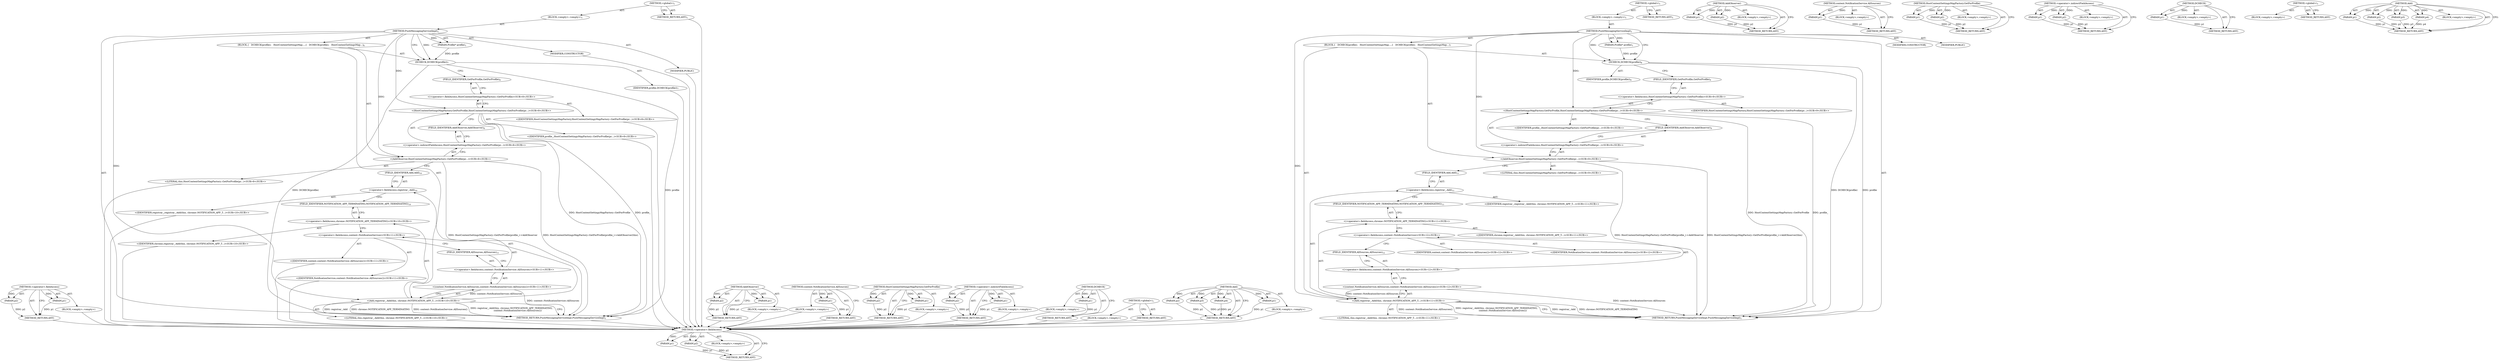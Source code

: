 digraph "Add" {
vulnerable_78 [label=<(METHOD,&lt;operator&gt;.fieldAccess)>];
vulnerable_79 [label=<(PARAM,p1)>];
vulnerable_80 [label=<(PARAM,p2)>];
vulnerable_81 [label=<(BLOCK,&lt;empty&gt;,&lt;empty&gt;)>];
vulnerable_82 [label=<(METHOD_RETURN,ANY)>];
vulnerable_6 [label=<(METHOD,&lt;global&gt;)<SUB>1</SUB>>];
vulnerable_7 [label=<(BLOCK,&lt;empty&gt;,&lt;empty&gt;)<SUB>1</SUB>>];
vulnerable_8 [label=<(METHOD,PushMessagingServiceImpl)<SUB>1</SUB>>];
vulnerable_9 [label=<(PARAM,Profile* profile)<SUB>1</SUB>>];
vulnerable_10 [label=<(BLOCK,{
   DCHECK(profile);
   HostContentSettingsMap...,{
   DCHECK(profile);
   HostContentSettingsMap...)<SUB>7</SUB>>];
vulnerable_11 [label=<(DCHECK,DCHECK(profile))<SUB>8</SUB>>];
vulnerable_12 [label=<(IDENTIFIER,profile,DCHECK(profile))<SUB>8</SUB>>];
vulnerable_13 [label="<(AddObserver,HostContentSettingsMapFactory::GetForProfile(pr...)<SUB>9</SUB>>"];
vulnerable_14 [label="<(&lt;operator&gt;.indirectFieldAccess,HostContentSettingsMapFactory::GetForProfile(pr...)<SUB>9</SUB>>"];
vulnerable_15 [label="<(HostContentSettingsMapFactory.GetForProfile,HostContentSettingsMapFactory::GetForProfile(pr...)<SUB>9</SUB>>"];
vulnerable_16 [label="<(&lt;operator&gt;.fieldAccess,HostContentSettingsMapFactory::GetForProfile)<SUB>9</SUB>>"];
vulnerable_17 [label="<(IDENTIFIER,HostContentSettingsMapFactory,HostContentSettingsMapFactory::GetForProfile(pr...)<SUB>9</SUB>>"];
vulnerable_18 [label=<(FIELD_IDENTIFIER,GetForProfile,GetForProfile)<SUB>9</SUB>>];
vulnerable_19 [label="<(IDENTIFIER,profile_,HostContentSettingsMapFactory::GetForProfile(pr...)<SUB>9</SUB>>"];
vulnerable_20 [label=<(FIELD_IDENTIFIER,AddObserver,AddObserver)<SUB>9</SUB>>];
vulnerable_21 [label="<(LITERAL,this,HostContentSettingsMapFactory::GetForProfile(pr...)<SUB>9</SUB>>"];
vulnerable_22 [label="<(Add,registrar_.Add(this, chrome::NOTIFICATION_APP_T...)<SUB>11</SUB>>"];
vulnerable_23 [label=<(&lt;operator&gt;.fieldAccess,registrar_.Add)<SUB>11</SUB>>];
vulnerable_24 [label="<(IDENTIFIER,registrar_,registrar_.Add(this, chrome::NOTIFICATION_APP_T...)<SUB>11</SUB>>"];
vulnerable_25 [label=<(FIELD_IDENTIFIER,Add,Add)<SUB>11</SUB>>];
vulnerable_26 [label="<(LITERAL,this,registrar_.Add(this, chrome::NOTIFICATION_APP_T...)<SUB>11</SUB>>"];
vulnerable_27 [label="<(&lt;operator&gt;.fieldAccess,chrome::NOTIFICATION_APP_TERMINATING)<SUB>11</SUB>>"];
vulnerable_28 [label="<(IDENTIFIER,chrome,registrar_.Add(this, chrome::NOTIFICATION_APP_T...)<SUB>11</SUB>>"];
vulnerable_29 [label=<(FIELD_IDENTIFIER,NOTIFICATION_APP_TERMINATING,NOTIFICATION_APP_TERMINATING)<SUB>11</SUB>>];
vulnerable_30 [label="<(content.NotificationService.AllSources,content::NotificationService::AllSources())<SUB>12</SUB>>"];
vulnerable_31 [label="<(&lt;operator&gt;.fieldAccess,content::NotificationService::AllSources)<SUB>12</SUB>>"];
vulnerable_32 [label="<(&lt;operator&gt;.fieldAccess,content::NotificationService)<SUB>12</SUB>>"];
vulnerable_33 [label="<(IDENTIFIER,content,content::NotificationService::AllSources())<SUB>12</SUB>>"];
vulnerable_34 [label="<(IDENTIFIER,NotificationService,content::NotificationService::AllSources())<SUB>12</SUB>>"];
vulnerable_35 [label=<(FIELD_IDENTIFIER,AllSources,AllSources)<SUB>12</SUB>>];
vulnerable_36 [label=<(MODIFIER,CONSTRUCTOR)>];
vulnerable_37 [label=<(MODIFIER,PUBLIC)>];
vulnerable_38 [label=<(METHOD_RETURN,PushMessagingServiceImpl.PushMessagingServiceImpl)<SUB>1</SUB>>];
vulnerable_40 [label=<(METHOD_RETURN,ANY)<SUB>1</SUB>>];
vulnerable_63 [label=<(METHOD,AddObserver)>];
vulnerable_64 [label=<(PARAM,p1)>];
vulnerable_65 [label=<(PARAM,p2)>];
vulnerable_66 [label=<(BLOCK,&lt;empty&gt;,&lt;empty&gt;)>];
vulnerable_67 [label=<(METHOD_RETURN,ANY)>];
vulnerable_90 [label=<(METHOD,content.NotificationService.AllSources)>];
vulnerable_91 [label=<(PARAM,p1)>];
vulnerable_92 [label=<(BLOCK,&lt;empty&gt;,&lt;empty&gt;)>];
vulnerable_93 [label=<(METHOD_RETURN,ANY)>];
vulnerable_73 [label=<(METHOD,HostContentSettingsMapFactory.GetForProfile)>];
vulnerable_74 [label=<(PARAM,p1)>];
vulnerable_75 [label=<(PARAM,p2)>];
vulnerable_76 [label=<(BLOCK,&lt;empty&gt;,&lt;empty&gt;)>];
vulnerable_77 [label=<(METHOD_RETURN,ANY)>];
vulnerable_68 [label=<(METHOD,&lt;operator&gt;.indirectFieldAccess)>];
vulnerable_69 [label=<(PARAM,p1)>];
vulnerable_70 [label=<(PARAM,p2)>];
vulnerable_71 [label=<(BLOCK,&lt;empty&gt;,&lt;empty&gt;)>];
vulnerable_72 [label=<(METHOD_RETURN,ANY)>];
vulnerable_59 [label=<(METHOD,DCHECK)>];
vulnerable_60 [label=<(PARAM,p1)>];
vulnerable_61 [label=<(BLOCK,&lt;empty&gt;,&lt;empty&gt;)>];
vulnerable_62 [label=<(METHOD_RETURN,ANY)>];
vulnerable_53 [label=<(METHOD,&lt;global&gt;)<SUB>1</SUB>>];
vulnerable_54 [label=<(BLOCK,&lt;empty&gt;,&lt;empty&gt;)>];
vulnerable_55 [label=<(METHOD_RETURN,ANY)>];
vulnerable_83 [label=<(METHOD,Add)>];
vulnerable_84 [label=<(PARAM,p1)>];
vulnerable_85 [label=<(PARAM,p2)>];
vulnerable_86 [label=<(PARAM,p3)>];
vulnerable_87 [label=<(PARAM,p4)>];
vulnerable_88 [label=<(BLOCK,&lt;empty&gt;,&lt;empty&gt;)>];
vulnerable_89 [label=<(METHOD_RETURN,ANY)>];
fixed_78 [label=<(METHOD,&lt;operator&gt;.fieldAccess)>];
fixed_79 [label=<(PARAM,p1)>];
fixed_80 [label=<(PARAM,p2)>];
fixed_81 [label=<(BLOCK,&lt;empty&gt;,&lt;empty&gt;)>];
fixed_82 [label=<(METHOD_RETURN,ANY)>];
fixed_6 [label=<(METHOD,&lt;global&gt;)<SUB>1</SUB>>];
fixed_7 [label=<(BLOCK,&lt;empty&gt;,&lt;empty&gt;)<SUB>1</SUB>>];
fixed_8 [label=<(METHOD,PushMessagingServiceImpl)<SUB>1</SUB>>];
fixed_9 [label=<(PARAM,Profile* profile)<SUB>1</SUB>>];
fixed_10 [label=<(BLOCK,{
   DCHECK(profile);
   HostContentSettingsMap...,{
   DCHECK(profile);
   HostContentSettingsMap...)<SUB>6</SUB>>];
fixed_11 [label=<(DCHECK,DCHECK(profile))<SUB>7</SUB>>];
fixed_12 [label=<(IDENTIFIER,profile,DCHECK(profile))<SUB>7</SUB>>];
fixed_13 [label="<(AddObserver,HostContentSettingsMapFactory::GetForProfile(pr...)<SUB>8</SUB>>"];
fixed_14 [label="<(&lt;operator&gt;.indirectFieldAccess,HostContentSettingsMapFactory::GetForProfile(pr...)<SUB>8</SUB>>"];
fixed_15 [label="<(HostContentSettingsMapFactory.GetForProfile,HostContentSettingsMapFactory::GetForProfile(pr...)<SUB>8</SUB>>"];
fixed_16 [label="<(&lt;operator&gt;.fieldAccess,HostContentSettingsMapFactory::GetForProfile)<SUB>8</SUB>>"];
fixed_17 [label="<(IDENTIFIER,HostContentSettingsMapFactory,HostContentSettingsMapFactory::GetForProfile(pr...)<SUB>8</SUB>>"];
fixed_18 [label=<(FIELD_IDENTIFIER,GetForProfile,GetForProfile)<SUB>8</SUB>>];
fixed_19 [label="<(IDENTIFIER,profile_,HostContentSettingsMapFactory::GetForProfile(pr...)<SUB>8</SUB>>"];
fixed_20 [label=<(FIELD_IDENTIFIER,AddObserver,AddObserver)<SUB>8</SUB>>];
fixed_21 [label="<(LITERAL,this,HostContentSettingsMapFactory::GetForProfile(pr...)<SUB>8</SUB>>"];
fixed_22 [label="<(Add,registrar_.Add(this, chrome::NOTIFICATION_APP_T...)<SUB>10</SUB>>"];
fixed_23 [label=<(&lt;operator&gt;.fieldAccess,registrar_.Add)<SUB>10</SUB>>];
fixed_24 [label="<(IDENTIFIER,registrar_,registrar_.Add(this, chrome::NOTIFICATION_APP_T...)<SUB>10</SUB>>"];
fixed_25 [label=<(FIELD_IDENTIFIER,Add,Add)<SUB>10</SUB>>];
fixed_26 [label="<(LITERAL,this,registrar_.Add(this, chrome::NOTIFICATION_APP_T...)<SUB>10</SUB>>"];
fixed_27 [label="<(&lt;operator&gt;.fieldAccess,chrome::NOTIFICATION_APP_TERMINATING)<SUB>10</SUB>>"];
fixed_28 [label="<(IDENTIFIER,chrome,registrar_.Add(this, chrome::NOTIFICATION_APP_T...)<SUB>10</SUB>>"];
fixed_29 [label=<(FIELD_IDENTIFIER,NOTIFICATION_APP_TERMINATING,NOTIFICATION_APP_TERMINATING)<SUB>10</SUB>>];
fixed_30 [label="<(content.NotificationService.AllSources,content::NotificationService::AllSources())<SUB>11</SUB>>"];
fixed_31 [label="<(&lt;operator&gt;.fieldAccess,content::NotificationService::AllSources)<SUB>11</SUB>>"];
fixed_32 [label="<(&lt;operator&gt;.fieldAccess,content::NotificationService)<SUB>11</SUB>>"];
fixed_33 [label="<(IDENTIFIER,content,content::NotificationService::AllSources())<SUB>11</SUB>>"];
fixed_34 [label="<(IDENTIFIER,NotificationService,content::NotificationService::AllSources())<SUB>11</SUB>>"];
fixed_35 [label=<(FIELD_IDENTIFIER,AllSources,AllSources)<SUB>11</SUB>>];
fixed_36 [label=<(MODIFIER,CONSTRUCTOR)>];
fixed_37 [label=<(MODIFIER,PUBLIC)>];
fixed_38 [label=<(METHOD_RETURN,PushMessagingServiceImpl.PushMessagingServiceImpl)<SUB>1</SUB>>];
fixed_40 [label=<(METHOD_RETURN,ANY)<SUB>1</SUB>>];
fixed_63 [label=<(METHOD,AddObserver)>];
fixed_64 [label=<(PARAM,p1)>];
fixed_65 [label=<(PARAM,p2)>];
fixed_66 [label=<(BLOCK,&lt;empty&gt;,&lt;empty&gt;)>];
fixed_67 [label=<(METHOD_RETURN,ANY)>];
fixed_90 [label=<(METHOD,content.NotificationService.AllSources)>];
fixed_91 [label=<(PARAM,p1)>];
fixed_92 [label=<(BLOCK,&lt;empty&gt;,&lt;empty&gt;)>];
fixed_93 [label=<(METHOD_RETURN,ANY)>];
fixed_73 [label=<(METHOD,HostContentSettingsMapFactory.GetForProfile)>];
fixed_74 [label=<(PARAM,p1)>];
fixed_75 [label=<(PARAM,p2)>];
fixed_76 [label=<(BLOCK,&lt;empty&gt;,&lt;empty&gt;)>];
fixed_77 [label=<(METHOD_RETURN,ANY)>];
fixed_68 [label=<(METHOD,&lt;operator&gt;.indirectFieldAccess)>];
fixed_69 [label=<(PARAM,p1)>];
fixed_70 [label=<(PARAM,p2)>];
fixed_71 [label=<(BLOCK,&lt;empty&gt;,&lt;empty&gt;)>];
fixed_72 [label=<(METHOD_RETURN,ANY)>];
fixed_59 [label=<(METHOD,DCHECK)>];
fixed_60 [label=<(PARAM,p1)>];
fixed_61 [label=<(BLOCK,&lt;empty&gt;,&lt;empty&gt;)>];
fixed_62 [label=<(METHOD_RETURN,ANY)>];
fixed_53 [label=<(METHOD,&lt;global&gt;)<SUB>1</SUB>>];
fixed_54 [label=<(BLOCK,&lt;empty&gt;,&lt;empty&gt;)>];
fixed_55 [label=<(METHOD_RETURN,ANY)>];
fixed_83 [label=<(METHOD,Add)>];
fixed_84 [label=<(PARAM,p1)>];
fixed_85 [label=<(PARAM,p2)>];
fixed_86 [label=<(PARAM,p3)>];
fixed_87 [label=<(PARAM,p4)>];
fixed_88 [label=<(BLOCK,&lt;empty&gt;,&lt;empty&gt;)>];
fixed_89 [label=<(METHOD_RETURN,ANY)>];
vulnerable_78 -> vulnerable_79  [key=0, label="AST: "];
vulnerable_78 -> vulnerable_79  [key=1, label="DDG: "];
vulnerable_78 -> vulnerable_81  [key=0, label="AST: "];
vulnerable_78 -> vulnerable_80  [key=0, label="AST: "];
vulnerable_78 -> vulnerable_80  [key=1, label="DDG: "];
vulnerable_78 -> vulnerable_82  [key=0, label="AST: "];
vulnerable_78 -> vulnerable_82  [key=1, label="CFG: "];
vulnerable_79 -> vulnerable_82  [key=0, label="DDG: p1"];
vulnerable_80 -> vulnerable_82  [key=0, label="DDG: p2"];
vulnerable_6 -> vulnerable_7  [key=0, label="AST: "];
vulnerable_6 -> vulnerable_40  [key=0, label="AST: "];
vulnerable_6 -> vulnerable_40  [key=1, label="CFG: "];
vulnerable_7 -> vulnerable_8  [key=0, label="AST: "];
vulnerable_8 -> vulnerable_9  [key=0, label="AST: "];
vulnerable_8 -> vulnerable_9  [key=1, label="DDG: "];
vulnerable_8 -> vulnerable_10  [key=0, label="AST: "];
vulnerable_8 -> vulnerable_36  [key=0, label="AST: "];
vulnerable_8 -> vulnerable_37  [key=0, label="AST: "];
vulnerable_8 -> vulnerable_38  [key=0, label="AST: "];
vulnerable_8 -> vulnerable_11  [key=0, label="CFG: "];
vulnerable_8 -> vulnerable_11  [key=1, label="DDG: "];
vulnerable_8 -> vulnerable_13  [key=0, label="DDG: "];
vulnerable_8 -> vulnerable_22  [key=0, label="DDG: "];
vulnerable_8 -> vulnerable_15  [key=0, label="DDG: "];
vulnerable_9 -> vulnerable_11  [key=0, label="DDG: profile"];
vulnerable_10 -> vulnerable_11  [key=0, label="AST: "];
vulnerable_10 -> vulnerable_13  [key=0, label="AST: "];
vulnerable_10 -> vulnerable_22  [key=0, label="AST: "];
vulnerable_11 -> vulnerable_12  [key=0, label="AST: "];
vulnerable_11 -> vulnerable_18  [key=0, label="CFG: "];
vulnerable_11 -> vulnerable_38  [key=0, label="DDG: profile"];
vulnerable_11 -> vulnerable_38  [key=1, label="DDG: DCHECK(profile)"];
vulnerable_13 -> vulnerable_14  [key=0, label="AST: "];
vulnerable_13 -> vulnerable_21  [key=0, label="AST: "];
vulnerable_13 -> vulnerable_25  [key=0, label="CFG: "];
vulnerable_13 -> vulnerable_38  [key=0, label="DDG: HostContentSettingsMapFactory::GetForProfile(profile_)-&gt;AddObserver"];
vulnerable_13 -> vulnerable_38  [key=1, label="DDG: HostContentSettingsMapFactory::GetForProfile(profile_)-&gt;AddObserver(this)"];
vulnerable_14 -> vulnerable_15  [key=0, label="AST: "];
vulnerable_14 -> vulnerable_20  [key=0, label="AST: "];
vulnerable_14 -> vulnerable_13  [key=0, label="CFG: "];
vulnerable_15 -> vulnerable_16  [key=0, label="AST: "];
vulnerable_15 -> vulnerable_19  [key=0, label="AST: "];
vulnerable_15 -> vulnerable_20  [key=0, label="CFG: "];
vulnerable_15 -> vulnerable_38  [key=0, label="DDG: HostContentSettingsMapFactory::GetForProfile"];
vulnerable_15 -> vulnerable_38  [key=1, label="DDG: profile_"];
vulnerable_16 -> vulnerable_17  [key=0, label="AST: "];
vulnerable_16 -> vulnerable_18  [key=0, label="AST: "];
vulnerable_16 -> vulnerable_15  [key=0, label="CFG: "];
vulnerable_18 -> vulnerable_16  [key=0, label="CFG: "];
vulnerable_20 -> vulnerable_14  [key=0, label="CFG: "];
vulnerable_22 -> vulnerable_23  [key=0, label="AST: "];
vulnerable_22 -> vulnerable_26  [key=0, label="AST: "];
vulnerable_22 -> vulnerable_27  [key=0, label="AST: "];
vulnerable_22 -> vulnerable_30  [key=0, label="AST: "];
vulnerable_22 -> vulnerable_38  [key=0, label="CFG: "];
vulnerable_22 -> vulnerable_38  [key=1, label="DDG: registrar_.Add"];
vulnerable_22 -> vulnerable_38  [key=2, label="DDG: chrome::NOTIFICATION_APP_TERMINATING"];
vulnerable_22 -> vulnerable_38  [key=3, label="DDG: content::NotificationService::AllSources()"];
vulnerable_22 -> vulnerable_38  [key=4, label="DDG: registrar_.Add(this, chrome::NOTIFICATION_APP_TERMINATING,
                 content::NotificationService::AllSources())"];
vulnerable_23 -> vulnerable_24  [key=0, label="AST: "];
vulnerable_23 -> vulnerable_25  [key=0, label="AST: "];
vulnerable_23 -> vulnerable_29  [key=0, label="CFG: "];
vulnerable_25 -> vulnerable_23  [key=0, label="CFG: "];
vulnerable_27 -> vulnerable_28  [key=0, label="AST: "];
vulnerable_27 -> vulnerable_29  [key=0, label="AST: "];
vulnerable_27 -> vulnerable_32  [key=0, label="CFG: "];
vulnerable_29 -> vulnerable_27  [key=0, label="CFG: "];
vulnerable_30 -> vulnerable_31  [key=0, label="AST: "];
vulnerable_30 -> vulnerable_22  [key=0, label="CFG: "];
vulnerable_30 -> vulnerable_22  [key=1, label="DDG: content::NotificationService::AllSources"];
vulnerable_30 -> vulnerable_38  [key=0, label="DDG: content::NotificationService::AllSources"];
vulnerable_31 -> vulnerable_32  [key=0, label="AST: "];
vulnerable_31 -> vulnerable_35  [key=0, label="AST: "];
vulnerable_31 -> vulnerable_30  [key=0, label="CFG: "];
vulnerable_32 -> vulnerable_33  [key=0, label="AST: "];
vulnerable_32 -> vulnerable_34  [key=0, label="AST: "];
vulnerable_32 -> vulnerable_35  [key=0, label="CFG: "];
vulnerable_35 -> vulnerable_31  [key=0, label="CFG: "];
vulnerable_63 -> vulnerable_64  [key=0, label="AST: "];
vulnerable_63 -> vulnerable_64  [key=1, label="DDG: "];
vulnerable_63 -> vulnerable_66  [key=0, label="AST: "];
vulnerable_63 -> vulnerable_65  [key=0, label="AST: "];
vulnerable_63 -> vulnerable_65  [key=1, label="DDG: "];
vulnerable_63 -> vulnerable_67  [key=0, label="AST: "];
vulnerable_63 -> vulnerable_67  [key=1, label="CFG: "];
vulnerable_64 -> vulnerable_67  [key=0, label="DDG: p1"];
vulnerable_65 -> vulnerable_67  [key=0, label="DDG: p2"];
vulnerable_90 -> vulnerable_91  [key=0, label="AST: "];
vulnerable_90 -> vulnerable_91  [key=1, label="DDG: "];
vulnerable_90 -> vulnerable_92  [key=0, label="AST: "];
vulnerable_90 -> vulnerable_93  [key=0, label="AST: "];
vulnerable_90 -> vulnerable_93  [key=1, label="CFG: "];
vulnerable_91 -> vulnerable_93  [key=0, label="DDG: p1"];
vulnerable_73 -> vulnerable_74  [key=0, label="AST: "];
vulnerable_73 -> vulnerable_74  [key=1, label="DDG: "];
vulnerable_73 -> vulnerable_76  [key=0, label="AST: "];
vulnerable_73 -> vulnerable_75  [key=0, label="AST: "];
vulnerable_73 -> vulnerable_75  [key=1, label="DDG: "];
vulnerable_73 -> vulnerable_77  [key=0, label="AST: "];
vulnerable_73 -> vulnerable_77  [key=1, label="CFG: "];
vulnerable_74 -> vulnerable_77  [key=0, label="DDG: p1"];
vulnerable_75 -> vulnerable_77  [key=0, label="DDG: p2"];
vulnerable_68 -> vulnerable_69  [key=0, label="AST: "];
vulnerable_68 -> vulnerable_69  [key=1, label="DDG: "];
vulnerable_68 -> vulnerable_71  [key=0, label="AST: "];
vulnerable_68 -> vulnerable_70  [key=0, label="AST: "];
vulnerable_68 -> vulnerable_70  [key=1, label="DDG: "];
vulnerable_68 -> vulnerable_72  [key=0, label="AST: "];
vulnerable_68 -> vulnerable_72  [key=1, label="CFG: "];
vulnerable_69 -> vulnerable_72  [key=0, label="DDG: p1"];
vulnerable_70 -> vulnerable_72  [key=0, label="DDG: p2"];
vulnerable_59 -> vulnerable_60  [key=0, label="AST: "];
vulnerable_59 -> vulnerable_60  [key=1, label="DDG: "];
vulnerable_59 -> vulnerable_61  [key=0, label="AST: "];
vulnerable_59 -> vulnerable_62  [key=0, label="AST: "];
vulnerable_59 -> vulnerable_62  [key=1, label="CFG: "];
vulnerable_60 -> vulnerable_62  [key=0, label="DDG: p1"];
vulnerable_53 -> vulnerable_54  [key=0, label="AST: "];
vulnerable_53 -> vulnerable_55  [key=0, label="AST: "];
vulnerable_53 -> vulnerable_55  [key=1, label="CFG: "];
vulnerable_83 -> vulnerable_84  [key=0, label="AST: "];
vulnerable_83 -> vulnerable_84  [key=1, label="DDG: "];
vulnerable_83 -> vulnerable_88  [key=0, label="AST: "];
vulnerable_83 -> vulnerable_85  [key=0, label="AST: "];
vulnerable_83 -> vulnerable_85  [key=1, label="DDG: "];
vulnerable_83 -> vulnerable_89  [key=0, label="AST: "];
vulnerable_83 -> vulnerable_89  [key=1, label="CFG: "];
vulnerable_83 -> vulnerable_86  [key=0, label="AST: "];
vulnerable_83 -> vulnerable_86  [key=1, label="DDG: "];
vulnerable_83 -> vulnerable_87  [key=0, label="AST: "];
vulnerable_83 -> vulnerable_87  [key=1, label="DDG: "];
vulnerable_84 -> vulnerable_89  [key=0, label="DDG: p1"];
vulnerable_85 -> vulnerable_89  [key=0, label="DDG: p2"];
vulnerable_86 -> vulnerable_89  [key=0, label="DDG: p3"];
vulnerable_87 -> vulnerable_89  [key=0, label="DDG: p4"];
fixed_78 -> fixed_79  [key=0, label="AST: "];
fixed_78 -> fixed_79  [key=1, label="DDG: "];
fixed_78 -> fixed_81  [key=0, label="AST: "];
fixed_78 -> fixed_80  [key=0, label="AST: "];
fixed_78 -> fixed_80  [key=1, label="DDG: "];
fixed_78 -> fixed_82  [key=0, label="AST: "];
fixed_78 -> fixed_82  [key=1, label="CFG: "];
fixed_79 -> fixed_82  [key=0, label="DDG: p1"];
fixed_80 -> fixed_82  [key=0, label="DDG: p2"];
fixed_81 -> vulnerable_78  [key=0];
fixed_82 -> vulnerable_78  [key=0];
fixed_6 -> fixed_7  [key=0, label="AST: "];
fixed_6 -> fixed_40  [key=0, label="AST: "];
fixed_6 -> fixed_40  [key=1, label="CFG: "];
fixed_7 -> fixed_8  [key=0, label="AST: "];
fixed_8 -> fixed_9  [key=0, label="AST: "];
fixed_8 -> fixed_9  [key=1, label="DDG: "];
fixed_8 -> fixed_10  [key=0, label="AST: "];
fixed_8 -> fixed_36  [key=0, label="AST: "];
fixed_8 -> fixed_37  [key=0, label="AST: "];
fixed_8 -> fixed_38  [key=0, label="AST: "];
fixed_8 -> fixed_11  [key=0, label="CFG: "];
fixed_8 -> fixed_11  [key=1, label="DDG: "];
fixed_8 -> fixed_13  [key=0, label="DDG: "];
fixed_8 -> fixed_22  [key=0, label="DDG: "];
fixed_8 -> fixed_15  [key=0, label="DDG: "];
fixed_9 -> fixed_11  [key=0, label="DDG: profile"];
fixed_10 -> fixed_11  [key=0, label="AST: "];
fixed_10 -> fixed_13  [key=0, label="AST: "];
fixed_10 -> fixed_22  [key=0, label="AST: "];
fixed_11 -> fixed_12  [key=0, label="AST: "];
fixed_11 -> fixed_18  [key=0, label="CFG: "];
fixed_11 -> fixed_38  [key=0, label="DDG: profile"];
fixed_11 -> fixed_38  [key=1, label="DDG: DCHECK(profile)"];
fixed_12 -> vulnerable_78  [key=0];
fixed_13 -> fixed_14  [key=0, label="AST: "];
fixed_13 -> fixed_21  [key=0, label="AST: "];
fixed_13 -> fixed_25  [key=0, label="CFG: "];
fixed_13 -> fixed_38  [key=0, label="DDG: HostContentSettingsMapFactory::GetForProfile(profile_)-&gt;AddObserver"];
fixed_13 -> fixed_38  [key=1, label="DDG: HostContentSettingsMapFactory::GetForProfile(profile_)-&gt;AddObserver(this)"];
fixed_14 -> fixed_15  [key=0, label="AST: "];
fixed_14 -> fixed_20  [key=0, label="AST: "];
fixed_14 -> fixed_13  [key=0, label="CFG: "];
fixed_15 -> fixed_16  [key=0, label="AST: "];
fixed_15 -> fixed_19  [key=0, label="AST: "];
fixed_15 -> fixed_20  [key=0, label="CFG: "];
fixed_15 -> fixed_38  [key=0, label="DDG: HostContentSettingsMapFactory::GetForProfile"];
fixed_15 -> fixed_38  [key=1, label="DDG: profile_"];
fixed_16 -> fixed_17  [key=0, label="AST: "];
fixed_16 -> fixed_18  [key=0, label="AST: "];
fixed_16 -> fixed_15  [key=0, label="CFG: "];
fixed_17 -> vulnerable_78  [key=0];
fixed_18 -> fixed_16  [key=0, label="CFG: "];
fixed_19 -> vulnerable_78  [key=0];
fixed_20 -> fixed_14  [key=0, label="CFG: "];
fixed_21 -> vulnerable_78  [key=0];
fixed_22 -> fixed_23  [key=0, label="AST: "];
fixed_22 -> fixed_26  [key=0, label="AST: "];
fixed_22 -> fixed_27  [key=0, label="AST: "];
fixed_22 -> fixed_30  [key=0, label="AST: "];
fixed_22 -> fixed_38  [key=0, label="CFG: "];
fixed_22 -> fixed_38  [key=1, label="DDG: registrar_.Add"];
fixed_22 -> fixed_38  [key=2, label="DDG: chrome::NOTIFICATION_APP_TERMINATING"];
fixed_22 -> fixed_38  [key=3, label="DDG: content::NotificationService::AllSources()"];
fixed_22 -> fixed_38  [key=4, label="DDG: registrar_.Add(this, chrome::NOTIFICATION_APP_TERMINATING,
                 content::NotificationService::AllSources())"];
fixed_23 -> fixed_24  [key=0, label="AST: "];
fixed_23 -> fixed_25  [key=0, label="AST: "];
fixed_23 -> fixed_29  [key=0, label="CFG: "];
fixed_24 -> vulnerable_78  [key=0];
fixed_25 -> fixed_23  [key=0, label="CFG: "];
fixed_26 -> vulnerable_78  [key=0];
fixed_27 -> fixed_28  [key=0, label="AST: "];
fixed_27 -> fixed_29  [key=0, label="AST: "];
fixed_27 -> fixed_32  [key=0, label="CFG: "];
fixed_28 -> vulnerable_78  [key=0];
fixed_29 -> fixed_27  [key=0, label="CFG: "];
fixed_30 -> fixed_31  [key=0, label="AST: "];
fixed_30 -> fixed_22  [key=0, label="CFG: "];
fixed_30 -> fixed_22  [key=1, label="DDG: content::NotificationService::AllSources"];
fixed_30 -> fixed_38  [key=0, label="DDG: content::NotificationService::AllSources"];
fixed_31 -> fixed_32  [key=0, label="AST: "];
fixed_31 -> fixed_35  [key=0, label="AST: "];
fixed_31 -> fixed_30  [key=0, label="CFG: "];
fixed_32 -> fixed_33  [key=0, label="AST: "];
fixed_32 -> fixed_34  [key=0, label="AST: "];
fixed_32 -> fixed_35  [key=0, label="CFG: "];
fixed_33 -> vulnerable_78  [key=0];
fixed_34 -> vulnerable_78  [key=0];
fixed_35 -> fixed_31  [key=0, label="CFG: "];
fixed_36 -> vulnerable_78  [key=0];
fixed_37 -> vulnerable_78  [key=0];
fixed_38 -> vulnerable_78  [key=0];
fixed_40 -> vulnerable_78  [key=0];
fixed_63 -> fixed_64  [key=0, label="AST: "];
fixed_63 -> fixed_64  [key=1, label="DDG: "];
fixed_63 -> fixed_66  [key=0, label="AST: "];
fixed_63 -> fixed_65  [key=0, label="AST: "];
fixed_63 -> fixed_65  [key=1, label="DDG: "];
fixed_63 -> fixed_67  [key=0, label="AST: "];
fixed_63 -> fixed_67  [key=1, label="CFG: "];
fixed_64 -> fixed_67  [key=0, label="DDG: p1"];
fixed_65 -> fixed_67  [key=0, label="DDG: p2"];
fixed_66 -> vulnerable_78  [key=0];
fixed_67 -> vulnerable_78  [key=0];
fixed_90 -> fixed_91  [key=0, label="AST: "];
fixed_90 -> fixed_91  [key=1, label="DDG: "];
fixed_90 -> fixed_92  [key=0, label="AST: "];
fixed_90 -> fixed_93  [key=0, label="AST: "];
fixed_90 -> fixed_93  [key=1, label="CFG: "];
fixed_91 -> fixed_93  [key=0, label="DDG: p1"];
fixed_92 -> vulnerable_78  [key=0];
fixed_93 -> vulnerable_78  [key=0];
fixed_73 -> fixed_74  [key=0, label="AST: "];
fixed_73 -> fixed_74  [key=1, label="DDG: "];
fixed_73 -> fixed_76  [key=0, label="AST: "];
fixed_73 -> fixed_75  [key=0, label="AST: "];
fixed_73 -> fixed_75  [key=1, label="DDG: "];
fixed_73 -> fixed_77  [key=0, label="AST: "];
fixed_73 -> fixed_77  [key=1, label="CFG: "];
fixed_74 -> fixed_77  [key=0, label="DDG: p1"];
fixed_75 -> fixed_77  [key=0, label="DDG: p2"];
fixed_76 -> vulnerable_78  [key=0];
fixed_77 -> vulnerable_78  [key=0];
fixed_68 -> fixed_69  [key=0, label="AST: "];
fixed_68 -> fixed_69  [key=1, label="DDG: "];
fixed_68 -> fixed_71  [key=0, label="AST: "];
fixed_68 -> fixed_70  [key=0, label="AST: "];
fixed_68 -> fixed_70  [key=1, label="DDG: "];
fixed_68 -> fixed_72  [key=0, label="AST: "];
fixed_68 -> fixed_72  [key=1, label="CFG: "];
fixed_69 -> fixed_72  [key=0, label="DDG: p1"];
fixed_70 -> fixed_72  [key=0, label="DDG: p2"];
fixed_71 -> vulnerable_78  [key=0];
fixed_72 -> vulnerable_78  [key=0];
fixed_59 -> fixed_60  [key=0, label="AST: "];
fixed_59 -> fixed_60  [key=1, label="DDG: "];
fixed_59 -> fixed_61  [key=0, label="AST: "];
fixed_59 -> fixed_62  [key=0, label="AST: "];
fixed_59 -> fixed_62  [key=1, label="CFG: "];
fixed_60 -> fixed_62  [key=0, label="DDG: p1"];
fixed_61 -> vulnerable_78  [key=0];
fixed_62 -> vulnerable_78  [key=0];
fixed_53 -> fixed_54  [key=0, label="AST: "];
fixed_53 -> fixed_55  [key=0, label="AST: "];
fixed_53 -> fixed_55  [key=1, label="CFG: "];
fixed_54 -> vulnerable_78  [key=0];
fixed_55 -> vulnerable_78  [key=0];
fixed_83 -> fixed_84  [key=0, label="AST: "];
fixed_83 -> fixed_84  [key=1, label="DDG: "];
fixed_83 -> fixed_88  [key=0, label="AST: "];
fixed_83 -> fixed_85  [key=0, label="AST: "];
fixed_83 -> fixed_85  [key=1, label="DDG: "];
fixed_83 -> fixed_89  [key=0, label="AST: "];
fixed_83 -> fixed_89  [key=1, label="CFG: "];
fixed_83 -> fixed_86  [key=0, label="AST: "];
fixed_83 -> fixed_86  [key=1, label="DDG: "];
fixed_83 -> fixed_87  [key=0, label="AST: "];
fixed_83 -> fixed_87  [key=1, label="DDG: "];
fixed_84 -> fixed_89  [key=0, label="DDG: p1"];
fixed_85 -> fixed_89  [key=0, label="DDG: p2"];
fixed_86 -> fixed_89  [key=0, label="DDG: p3"];
fixed_87 -> fixed_89  [key=0, label="DDG: p4"];
fixed_88 -> vulnerable_78  [key=0];
fixed_89 -> vulnerable_78  [key=0];
}
